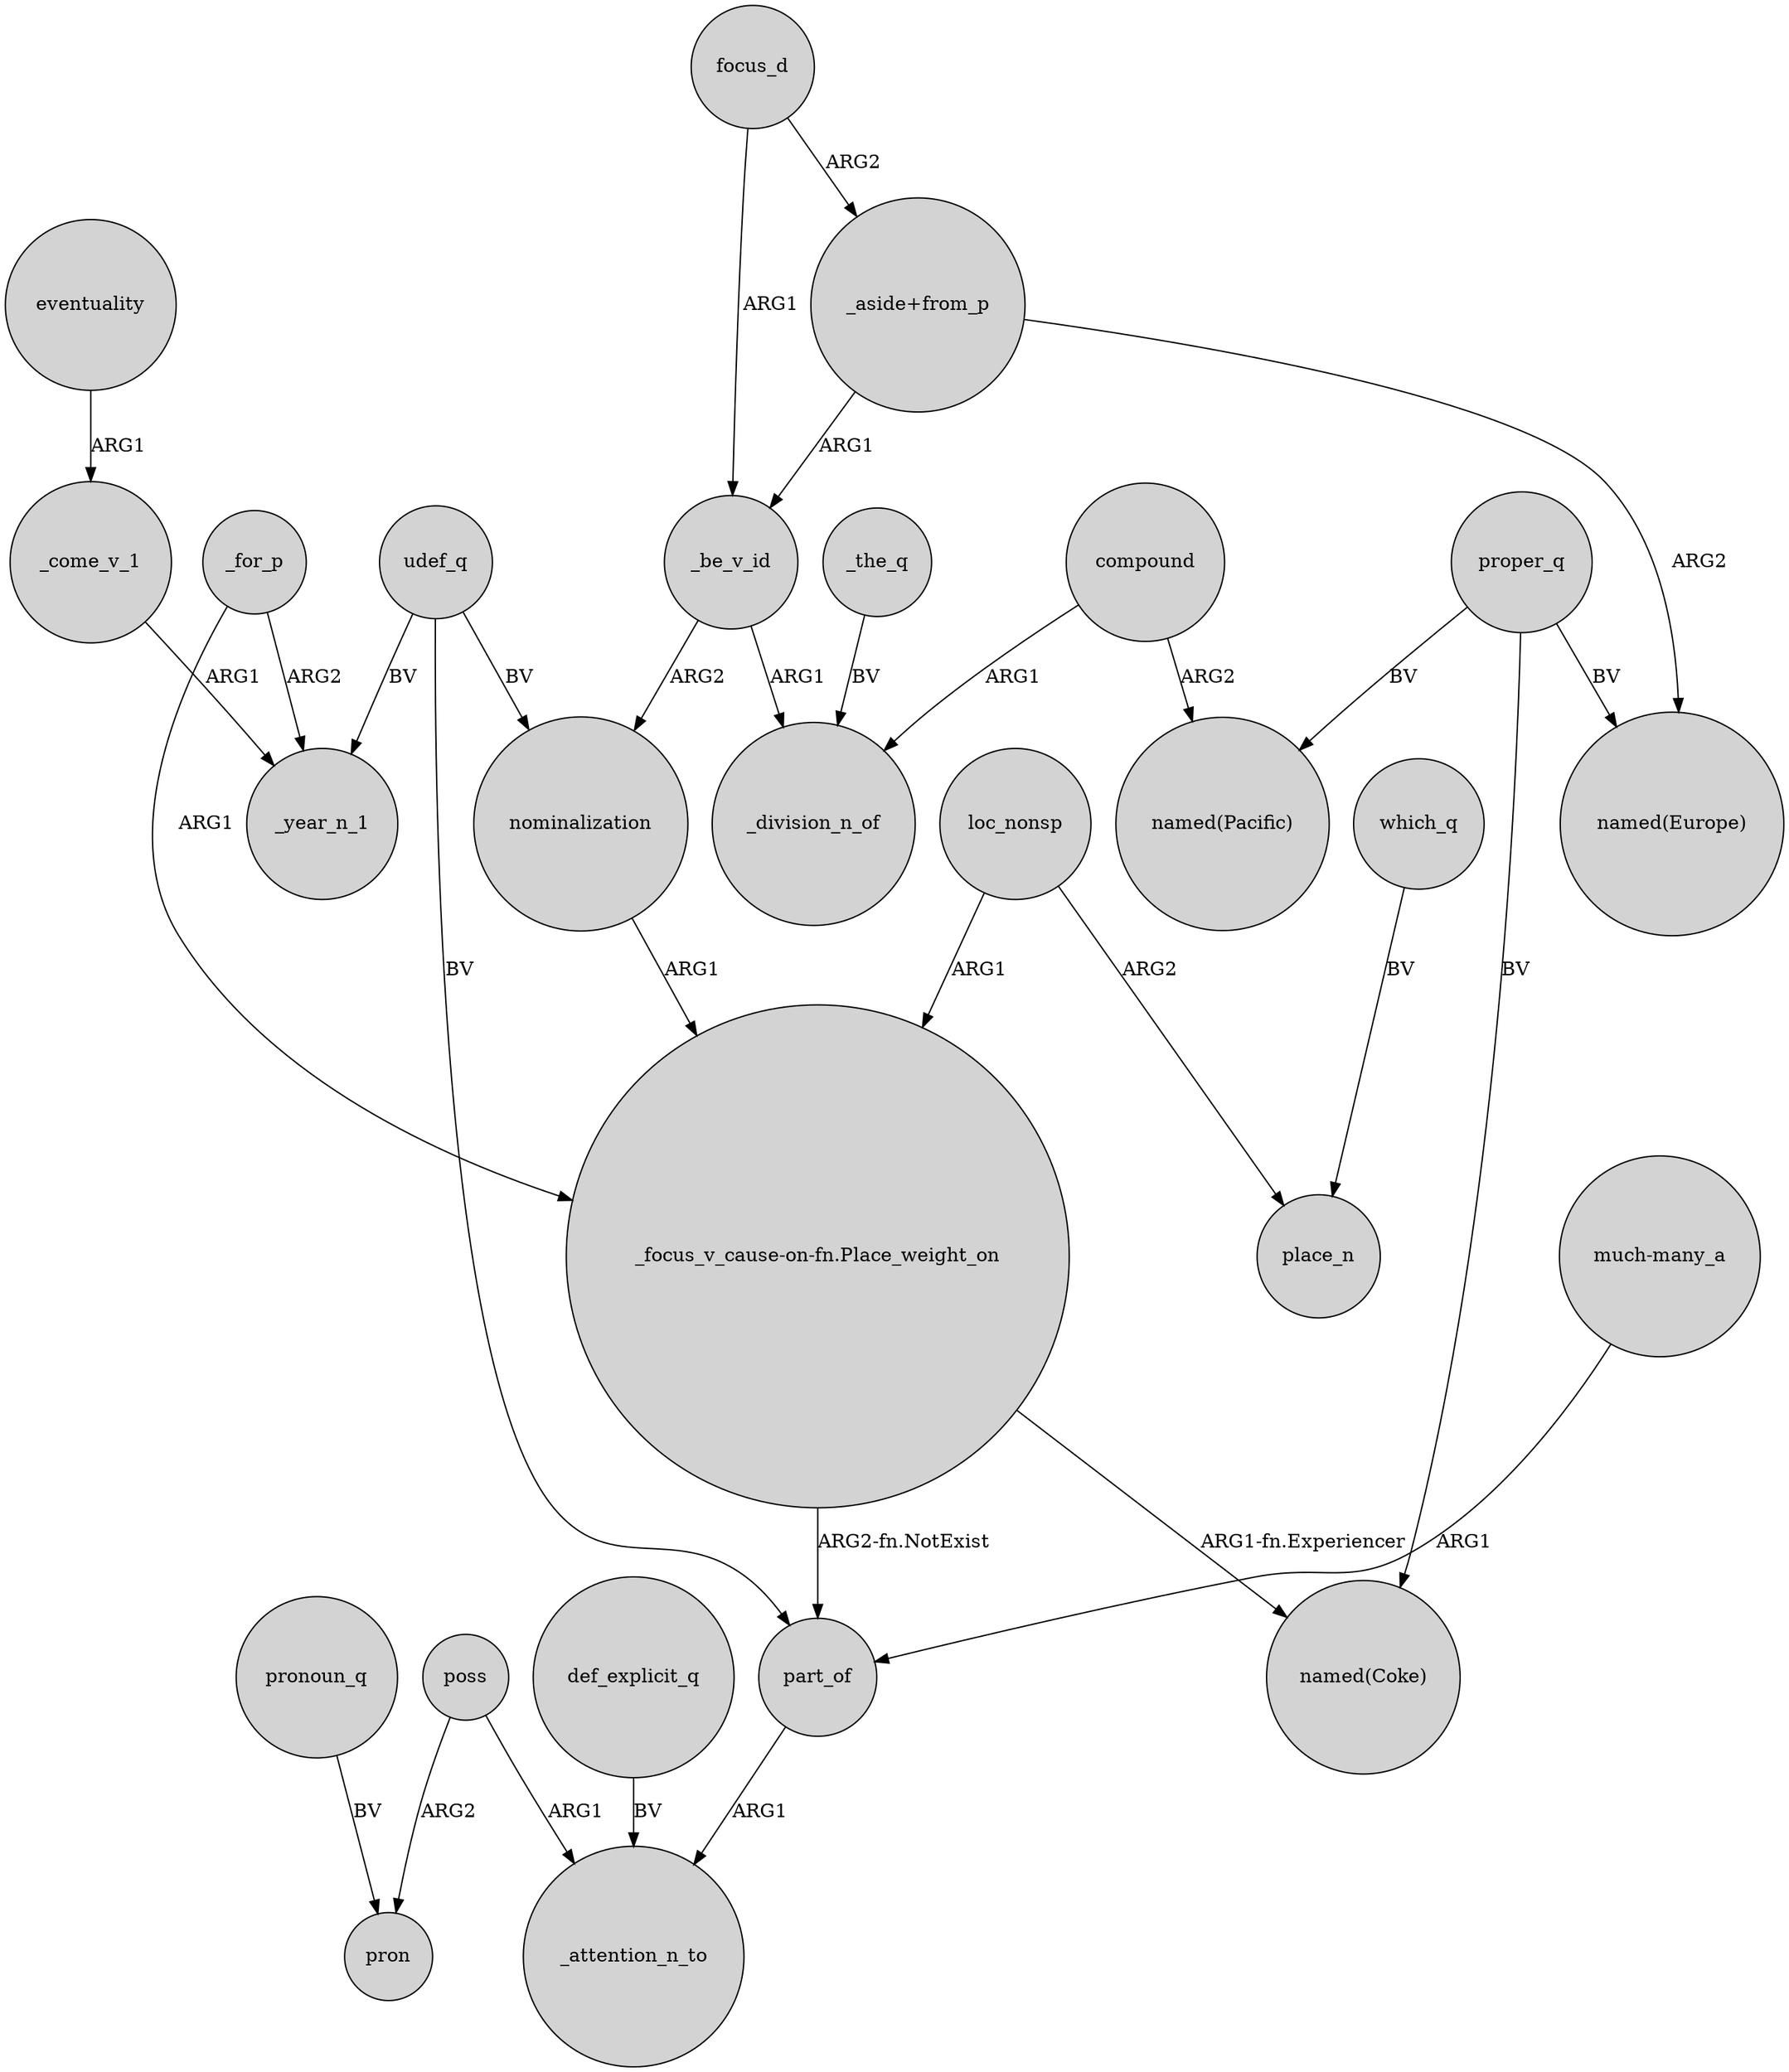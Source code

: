digraph {
	node [shape=circle style=filled]
	part_of -> _attention_n_to [label=ARG1]
	_come_v_1 -> _year_n_1 [label=ARG1]
	udef_q -> part_of [label=BV]
	_for_p -> "_focus_v_cause-on-fn.Place_weight_on" [label=ARG1]
	poss -> pron [label=ARG2]
	_for_p -> _year_n_1 [label=ARG2]
	"_focus_v_cause-on-fn.Place_weight_on" -> "named(Coke)" [label="ARG1-fn.Experiencer"]
	"much-many_a" -> part_of [label=ARG1]
	"_aside+from_p" -> "named(Europe)" [label=ARG2]
	compound -> "named(Pacific)" [label=ARG2]
	poss -> _attention_n_to [label=ARG1]
	proper_q -> "named(Coke)" [label=BV]
	which_q -> place_n [label=BV]
	"_focus_v_cause-on-fn.Place_weight_on" -> part_of [label="ARG2-fn.NotExist"]
	pronoun_q -> pron [label=BV]
	"_aside+from_p" -> _be_v_id [label=ARG1]
	focus_d -> _be_v_id [label=ARG1]
	proper_q -> "named(Europe)" [label=BV]
	_be_v_id -> nominalization [label=ARG2]
	nominalization -> "_focus_v_cause-on-fn.Place_weight_on" [label=ARG1]
	udef_q -> nominalization [label=BV]
	focus_d -> "_aside+from_p" [label=ARG2]
	_be_v_id -> _division_n_of [label=ARG1]
	loc_nonsp -> place_n [label=ARG2]
	udef_q -> _year_n_1 [label=BV]
	eventuality -> _come_v_1 [label=ARG1]
	loc_nonsp -> "_focus_v_cause-on-fn.Place_weight_on" [label=ARG1]
	compound -> _division_n_of [label=ARG1]
	proper_q -> "named(Pacific)" [label=BV]
	def_explicit_q -> _attention_n_to [label=BV]
	_the_q -> _division_n_of [label=BV]
}
